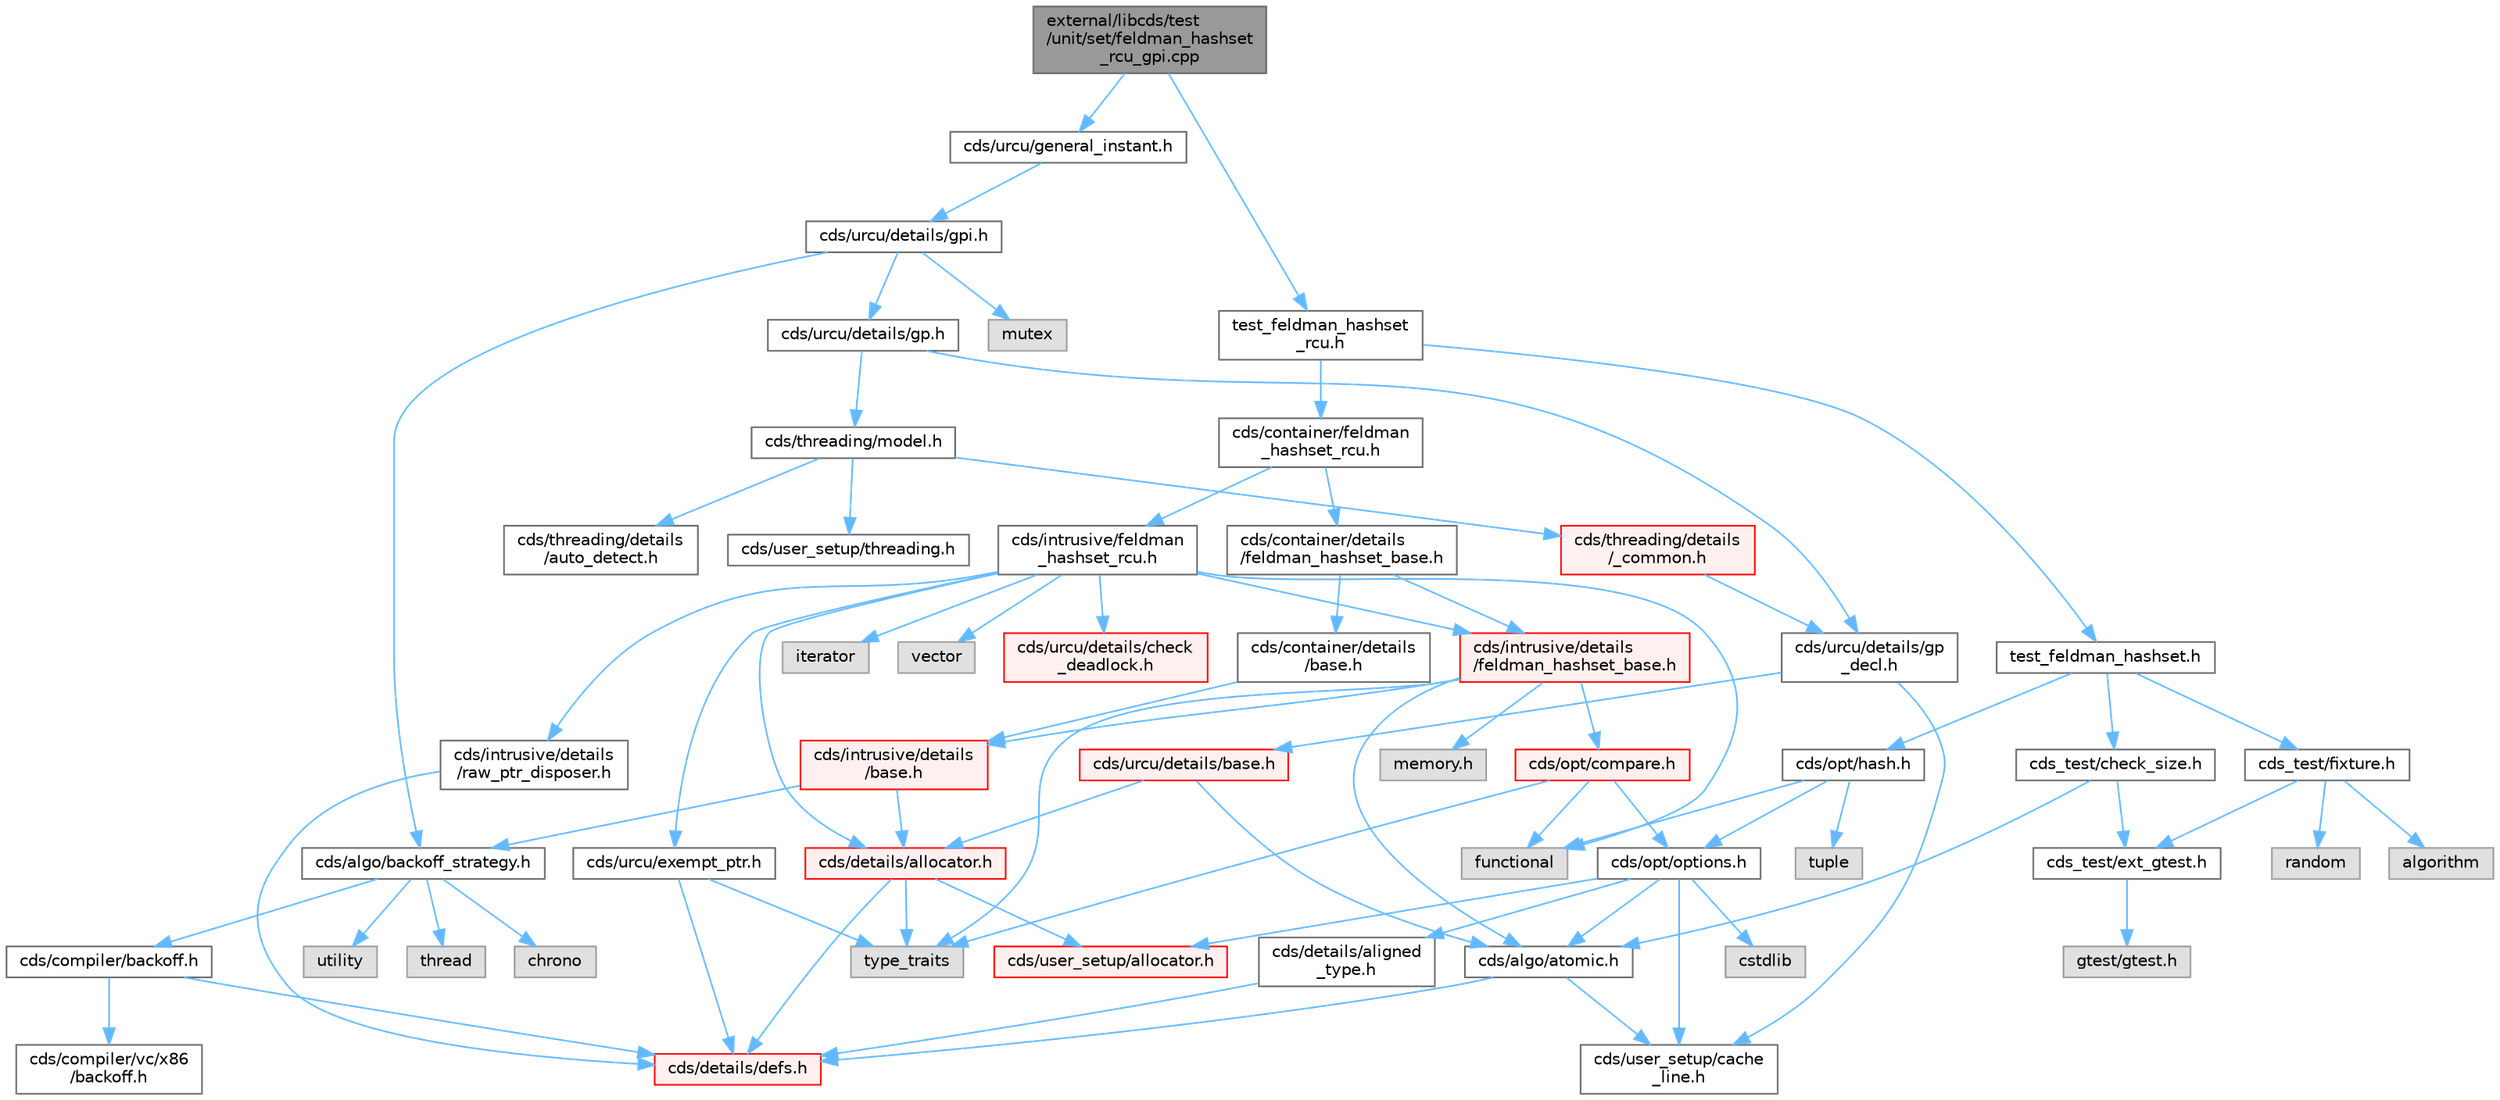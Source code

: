 digraph "external/libcds/test/unit/set/feldman_hashset_rcu_gpi.cpp"
{
 // LATEX_PDF_SIZE
  bgcolor="transparent";
  edge [fontname=Helvetica,fontsize=10,labelfontname=Helvetica,labelfontsize=10];
  node [fontname=Helvetica,fontsize=10,shape=box,height=0.2,width=0.4];
  Node1 [id="Node000001",label="external/libcds/test\l/unit/set/feldman_hashset\l_rcu_gpi.cpp",height=0.2,width=0.4,color="gray40", fillcolor="grey60", style="filled", fontcolor="black",tooltip=" "];
  Node1 -> Node2 [id="edge1_Node000001_Node000002",color="steelblue1",style="solid",tooltip=" "];
  Node2 [id="Node000002",label="cds/urcu/general_instant.h",height=0.2,width=0.4,color="grey40", fillcolor="white", style="filled",URL="$general__instant_8h.html",tooltip=" "];
  Node2 -> Node3 [id="edge2_Node000002_Node000003",color="steelblue1",style="solid",tooltip=" "];
  Node3 [id="Node000003",label="cds/urcu/details/gpi.h",height=0.2,width=0.4,color="grey40", fillcolor="white", style="filled",URL="$gpi_8h.html",tooltip=" "];
  Node3 -> Node4 [id="edge3_Node000003_Node000004",color="steelblue1",style="solid",tooltip=" "];
  Node4 [id="Node000004",label="mutex",height=0.2,width=0.4,color="grey60", fillcolor="#E0E0E0", style="filled",tooltip=" "];
  Node3 -> Node5 [id="edge4_Node000003_Node000005",color="steelblue1",style="solid",tooltip=" "];
  Node5 [id="Node000005",label="cds/urcu/details/gp.h",height=0.2,width=0.4,color="grey40", fillcolor="white", style="filled",URL="$gp_8h.html",tooltip=" "];
  Node5 -> Node6 [id="edge5_Node000005_Node000006",color="steelblue1",style="solid",tooltip=" "];
  Node6 [id="Node000006",label="cds/urcu/details/gp\l_decl.h",height=0.2,width=0.4,color="grey40", fillcolor="white", style="filled",URL="$gp__decl_8h.html",tooltip=" "];
  Node6 -> Node7 [id="edge6_Node000006_Node000007",color="steelblue1",style="solid",tooltip=" "];
  Node7 [id="Node000007",label="cds/urcu/details/base.h",height=0.2,width=0.4,color="red", fillcolor="#FFF0F0", style="filled",URL="$external_2libcds_2cds_2urcu_2details_2base_8h.html",tooltip=" "];
  Node7 -> Node8 [id="edge7_Node000007_Node000008",color="steelblue1",style="solid",tooltip=" "];
  Node8 [id="Node000008",label="cds/algo/atomic.h",height=0.2,width=0.4,color="grey40", fillcolor="white", style="filled",URL="$external_2libcds_2cds_2algo_2atomic_8h.html",tooltip=" "];
  Node8 -> Node9 [id="edge8_Node000008_Node000009",color="steelblue1",style="solid",tooltip=" "];
  Node9 [id="Node000009",label="cds/details/defs.h",height=0.2,width=0.4,color="red", fillcolor="#FFF0F0", style="filled",URL="$details_2defs_8h.html",tooltip=" "];
  Node8 -> Node22 [id="edge9_Node000008_Node000022",color="steelblue1",style="solid",tooltip=" "];
  Node22 [id="Node000022",label="cds/user_setup/cache\l_line.h",height=0.2,width=0.4,color="grey40", fillcolor="white", style="filled",URL="$cache__line_8h.html",tooltip="Cache-line size definition"];
  Node7 -> Node24 [id="edge10_Node000007_Node000024",color="steelblue1",style="solid",tooltip=" "];
  Node24 [id="Node000024",label="cds/details/allocator.h",height=0.2,width=0.4,color="red", fillcolor="#FFF0F0", style="filled",URL="$external_2libcds_2cds_2details_2allocator_8h.html",tooltip=" "];
  Node24 -> Node25 [id="edge11_Node000024_Node000025",color="steelblue1",style="solid",tooltip=" "];
  Node25 [id="Node000025",label="type_traits",height=0.2,width=0.4,color="grey60", fillcolor="#E0E0E0", style="filled",tooltip=" "];
  Node24 -> Node9 [id="edge12_Node000024_Node000009",color="steelblue1",style="solid",tooltip=" "];
  Node24 -> Node26 [id="edge13_Node000024_Node000026",color="steelblue1",style="solid",tooltip=" "];
  Node26 [id="Node000026",label="cds/user_setup/allocator.h",height=0.2,width=0.4,color="red", fillcolor="#FFF0F0", style="filled",URL="$external_2libcds_2cds_2user__setup_2allocator_8h.html",tooltip="Default implementation of allocator classes."];
  Node6 -> Node22 [id="edge14_Node000006_Node000022",color="steelblue1",style="solid",tooltip=" "];
  Node5 -> Node46 [id="edge15_Node000005_Node000046",color="steelblue1",style="solid",tooltip=" "];
  Node46 [id="Node000046",label="cds/threading/model.h",height=0.2,width=0.4,color="grey40", fillcolor="white", style="filled",URL="$model_8h.html",tooltip=" "];
  Node46 -> Node47 [id="edge16_Node000046_Node000047",color="steelblue1",style="solid",tooltip=" "];
  Node47 [id="Node000047",label="cds/threading/details\l/_common.h",height=0.2,width=0.4,color="red", fillcolor="#FFF0F0", style="filled",URL="$__common_8h.html",tooltip=" "];
  Node47 -> Node6 [id="edge17_Node000047_Node000006",color="steelblue1",style="solid",tooltip=" "];
  Node46 -> Node51 [id="edge18_Node000046_Node000051",color="steelblue1",style="solid",tooltip=" "];
  Node51 [id="Node000051",label="cds/user_setup/threading.h",height=0.2,width=0.4,color="grey40", fillcolor="white", style="filled",URL="$external_2libcds_2cds_2user__setup_2threading_8h.html",tooltip=" "];
  Node46 -> Node52 [id="edge19_Node000046_Node000052",color="steelblue1",style="solid",tooltip=" "];
  Node52 [id="Node000052",label="cds/threading/details\l/auto_detect.h",height=0.2,width=0.4,color="grey40", fillcolor="white", style="filled",URL="$auto__detect_8h.html",tooltip=" "];
  Node3 -> Node53 [id="edge20_Node000003_Node000053",color="steelblue1",style="solid",tooltip=" "];
  Node53 [id="Node000053",label="cds/algo/backoff_strategy.h",height=0.2,width=0.4,color="grey40", fillcolor="white", style="filled",URL="$backoff__strategy_8h.html",tooltip=" "];
  Node53 -> Node41 [id="edge21_Node000053_Node000041",color="steelblue1",style="solid",tooltip=" "];
  Node41 [id="Node000041",label="utility",height=0.2,width=0.4,color="grey60", fillcolor="#E0E0E0", style="filled",tooltip=" "];
  Node53 -> Node36 [id="edge22_Node000053_Node000036",color="steelblue1",style="solid",tooltip=" "];
  Node36 [id="Node000036",label="thread",height=0.2,width=0.4,color="grey60", fillcolor="#E0E0E0", style="filled",tooltip=" "];
  Node53 -> Node54 [id="edge23_Node000053_Node000054",color="steelblue1",style="solid",tooltip=" "];
  Node54 [id="Node000054",label="chrono",height=0.2,width=0.4,color="grey60", fillcolor="#E0E0E0", style="filled",tooltip=" "];
  Node53 -> Node55 [id="edge24_Node000053_Node000055",color="steelblue1",style="solid",tooltip=" "];
  Node55 [id="Node000055",label="cds/compiler/backoff.h",height=0.2,width=0.4,color="grey40", fillcolor="white", style="filled",URL="$backoff_8h.html",tooltip=" "];
  Node55 -> Node9 [id="edge25_Node000055_Node000009",color="steelblue1",style="solid",tooltip=" "];
  Node55 -> Node56 [id="edge26_Node000055_Node000056",color="steelblue1",style="solid",tooltip=" "];
  Node56 [id="Node000056",label="cds/compiler/vc/x86\l/backoff.h",height=0.2,width=0.4,color="grey40", fillcolor="white", style="filled",URL="$vc_2x86_2backoff_8h.html",tooltip=" "];
  Node1 -> Node57 [id="edge27_Node000001_Node000057",color="steelblue1",style="solid",tooltip=" "];
  Node57 [id="Node000057",label="test_feldman_hashset\l_rcu.h",height=0.2,width=0.4,color="grey40", fillcolor="white", style="filled",URL="$test__feldman__hashset__rcu_8h.html",tooltip=" "];
  Node57 -> Node58 [id="edge28_Node000057_Node000058",color="steelblue1",style="solid",tooltip=" "];
  Node58 [id="Node000058",label="test_feldman_hashset.h",height=0.2,width=0.4,color="grey40", fillcolor="white", style="filled",URL="$test__feldman__hashset_8h.html",tooltip=" "];
  Node58 -> Node59 [id="edge29_Node000058_Node000059",color="steelblue1",style="solid",tooltip=" "];
  Node59 [id="Node000059",label="cds_test/check_size.h",height=0.2,width=0.4,color="grey40", fillcolor="white", style="filled",URL="$check__size_8h.html",tooltip=" "];
  Node59 -> Node60 [id="edge30_Node000059_Node000060",color="steelblue1",style="solid",tooltip=" "];
  Node60 [id="Node000060",label="cds_test/ext_gtest.h",height=0.2,width=0.4,color="grey40", fillcolor="white", style="filled",URL="$ext__gtest_8h.html",tooltip=" "];
  Node60 -> Node61 [id="edge31_Node000060_Node000061",color="steelblue1",style="solid",tooltip=" "];
  Node61 [id="Node000061",label="gtest/gtest.h",height=0.2,width=0.4,color="grey60", fillcolor="#E0E0E0", style="filled",tooltip=" "];
  Node59 -> Node8 [id="edge32_Node000059_Node000008",color="steelblue1",style="solid",tooltip=" "];
  Node58 -> Node62 [id="edge33_Node000058_Node000062",color="steelblue1",style="solid",tooltip=" "];
  Node62 [id="Node000062",label="cds_test/fixture.h",height=0.2,width=0.4,color="grey40", fillcolor="white", style="filled",URL="$fixture_8h.html",tooltip=" "];
  Node62 -> Node60 [id="edge34_Node000062_Node000060",color="steelblue1",style="solid",tooltip=" "];
  Node62 -> Node63 [id="edge35_Node000062_Node000063",color="steelblue1",style="solid",tooltip=" "];
  Node63 [id="Node000063",label="algorithm",height=0.2,width=0.4,color="grey60", fillcolor="#E0E0E0", style="filled",tooltip=" "];
  Node62 -> Node64 [id="edge36_Node000062_Node000064",color="steelblue1",style="solid",tooltip=" "];
  Node64 [id="Node000064",label="random",height=0.2,width=0.4,color="grey60", fillcolor="#E0E0E0", style="filled",tooltip=" "];
  Node58 -> Node65 [id="edge37_Node000058_Node000065",color="steelblue1",style="solid",tooltip=" "];
  Node65 [id="Node000065",label="cds/opt/hash.h",height=0.2,width=0.4,color="grey40", fillcolor="white", style="filled",URL="$external_2libcds_2cds_2opt_2hash_8h.html",tooltip=" "];
  Node65 -> Node66 [id="edge38_Node000065_Node000066",color="steelblue1",style="solid",tooltip=" "];
  Node66 [id="Node000066",label="tuple",height=0.2,width=0.4,color="grey60", fillcolor="#E0E0E0", style="filled",tooltip=" "];
  Node65 -> Node67 [id="edge39_Node000065_Node000067",color="steelblue1",style="solid",tooltip=" "];
  Node67 [id="Node000067",label="functional",height=0.2,width=0.4,color="grey60", fillcolor="#E0E0E0", style="filled",tooltip=" "];
  Node65 -> Node68 [id="edge40_Node000065_Node000068",color="steelblue1",style="solid",tooltip=" "];
  Node68 [id="Node000068",label="cds/opt/options.h",height=0.2,width=0.4,color="grey40", fillcolor="white", style="filled",URL="$opt_2options_8h.html",tooltip=" "];
  Node68 -> Node38 [id="edge41_Node000068_Node000038",color="steelblue1",style="solid",tooltip=" "];
  Node38 [id="Node000038",label="cstdlib",height=0.2,width=0.4,color="grey60", fillcolor="#E0E0E0", style="filled",tooltip=" "];
  Node68 -> Node69 [id="edge42_Node000068_Node000069",color="steelblue1",style="solid",tooltip=" "];
  Node69 [id="Node000069",label="cds/details/aligned\l_type.h",height=0.2,width=0.4,color="grey40", fillcolor="white", style="filled",URL="$aligned__type_8h.html",tooltip=" "];
  Node69 -> Node9 [id="edge43_Node000069_Node000009",color="steelblue1",style="solid",tooltip=" "];
  Node68 -> Node26 [id="edge44_Node000068_Node000026",color="steelblue1",style="solid",tooltip=" "];
  Node68 -> Node22 [id="edge45_Node000068_Node000022",color="steelblue1",style="solid",tooltip=" "];
  Node68 -> Node8 [id="edge46_Node000068_Node000008",color="steelblue1",style="solid",tooltip=" "];
  Node57 -> Node70 [id="edge47_Node000057_Node000070",color="steelblue1",style="solid",tooltip=" "];
  Node70 [id="Node000070",label="cds/container/feldman\l_hashset_rcu.h",height=0.2,width=0.4,color="grey40", fillcolor="white", style="filled",URL="$container_2feldman__hashset__rcu_8h.html",tooltip=" "];
  Node70 -> Node71 [id="edge48_Node000070_Node000071",color="steelblue1",style="solid",tooltip=" "];
  Node71 [id="Node000071",label="cds/intrusive/feldman\l_hashset_rcu.h",height=0.2,width=0.4,color="grey40", fillcolor="white", style="filled",URL="$intrusive_2feldman__hashset__rcu_8h.html",tooltip=" "];
  Node71 -> Node67 [id="edge49_Node000071_Node000067",color="steelblue1",style="solid",tooltip=" "];
  Node71 -> Node72 [id="edge50_Node000071_Node000072",color="steelblue1",style="solid",tooltip=" "];
  Node72 [id="Node000072",label="iterator",height=0.2,width=0.4,color="grey60", fillcolor="#E0E0E0", style="filled",tooltip=" "];
  Node71 -> Node73 [id="edge51_Node000071_Node000073",color="steelblue1",style="solid",tooltip=" "];
  Node73 [id="Node000073",label="vector",height=0.2,width=0.4,color="grey60", fillcolor="#E0E0E0", style="filled",tooltip=" "];
  Node71 -> Node74 [id="edge52_Node000071_Node000074",color="steelblue1",style="solid",tooltip=" "];
  Node74 [id="Node000074",label="cds/intrusive/details\l/feldman_hashset_base.h",height=0.2,width=0.4,color="red", fillcolor="#FFF0F0", style="filled",URL="$intrusive_2details_2feldman__hashset__base_8h.html",tooltip=" "];
  Node74 -> Node75 [id="edge53_Node000074_Node000075",color="steelblue1",style="solid",tooltip=" "];
  Node75 [id="Node000075",label="memory.h",height=0.2,width=0.4,color="grey60", fillcolor="#E0E0E0", style="filled",tooltip=" "];
  Node74 -> Node25 [id="edge54_Node000074_Node000025",color="steelblue1",style="solid",tooltip=" "];
  Node74 -> Node76 [id="edge55_Node000074_Node000076",color="steelblue1",style="solid",tooltip=" "];
  Node76 [id="Node000076",label="cds/intrusive/details\l/base.h",height=0.2,width=0.4,color="red", fillcolor="#FFF0F0", style="filled",URL="$external_2libcds_2cds_2intrusive_2details_2base_8h.html",tooltip=" "];
  Node76 -> Node24 [id="edge56_Node000076_Node000024",color="steelblue1",style="solid",tooltip=" "];
  Node76 -> Node53 [id="edge57_Node000076_Node000053",color="steelblue1",style="solid",tooltip=" "];
  Node74 -> Node79 [id="edge58_Node000074_Node000079",color="steelblue1",style="solid",tooltip=" "];
  Node79 [id="Node000079",label="cds/opt/compare.h",height=0.2,width=0.4,color="red", fillcolor="#FFF0F0", style="filled",URL="$external_2libcds_2cds_2opt_2compare_8h.html",tooltip=" "];
  Node79 -> Node25 [id="edge59_Node000079_Node000025",color="steelblue1",style="solid",tooltip=" "];
  Node79 -> Node67 [id="edge60_Node000079_Node000067",color="steelblue1",style="solid",tooltip=" "];
  Node79 -> Node68 [id="edge61_Node000079_Node000068",color="steelblue1",style="solid",tooltip=" "];
  Node74 -> Node8 [id="edge62_Node000074_Node000008",color="steelblue1",style="solid",tooltip=" "];
  Node71 -> Node24 [id="edge63_Node000071_Node000024",color="steelblue1",style="solid",tooltip=" "];
  Node71 -> Node82 [id="edge64_Node000071_Node000082",color="steelblue1",style="solid",tooltip=" "];
  Node82 [id="Node000082",label="cds/urcu/details/check\l_deadlock.h",height=0.2,width=0.4,color="red", fillcolor="#FFF0F0", style="filled",URL="$check__deadlock_8h.html",tooltip=" "];
  Node71 -> Node83 [id="edge65_Node000071_Node000083",color="steelblue1",style="solid",tooltip=" "];
  Node83 [id="Node000083",label="cds/urcu/exempt_ptr.h",height=0.2,width=0.4,color="grey40", fillcolor="white", style="filled",URL="$exempt__ptr_8h.html",tooltip=" "];
  Node83 -> Node25 [id="edge66_Node000083_Node000025",color="steelblue1",style="solid",tooltip=" "];
  Node83 -> Node9 [id="edge67_Node000083_Node000009",color="steelblue1",style="solid",tooltip=" "];
  Node71 -> Node84 [id="edge68_Node000071_Node000084",color="steelblue1",style="solid",tooltip=" "];
  Node84 [id="Node000084",label="cds/intrusive/details\l/raw_ptr_disposer.h",height=0.2,width=0.4,color="grey40", fillcolor="white", style="filled",URL="$raw__ptr__disposer_8h.html",tooltip=" "];
  Node84 -> Node9 [id="edge69_Node000084_Node000009",color="steelblue1",style="solid",tooltip=" "];
  Node70 -> Node85 [id="edge70_Node000070_Node000085",color="steelblue1",style="solid",tooltip=" "];
  Node85 [id="Node000085",label="cds/container/details\l/feldman_hashset_base.h",height=0.2,width=0.4,color="grey40", fillcolor="white", style="filled",URL="$container_2details_2feldman__hashset__base_8h.html",tooltip=" "];
  Node85 -> Node74 [id="edge71_Node000085_Node000074",color="steelblue1",style="solid",tooltip=" "];
  Node85 -> Node86 [id="edge72_Node000085_Node000086",color="steelblue1",style="solid",tooltip=" "];
  Node86 [id="Node000086",label="cds/container/details\l/base.h",height=0.2,width=0.4,color="grey40", fillcolor="white", style="filled",URL="$external_2libcds_2cds_2container_2details_2base_8h.html",tooltip=" "];
  Node86 -> Node76 [id="edge73_Node000086_Node000076",color="steelblue1",style="solid",tooltip=" "];
}
